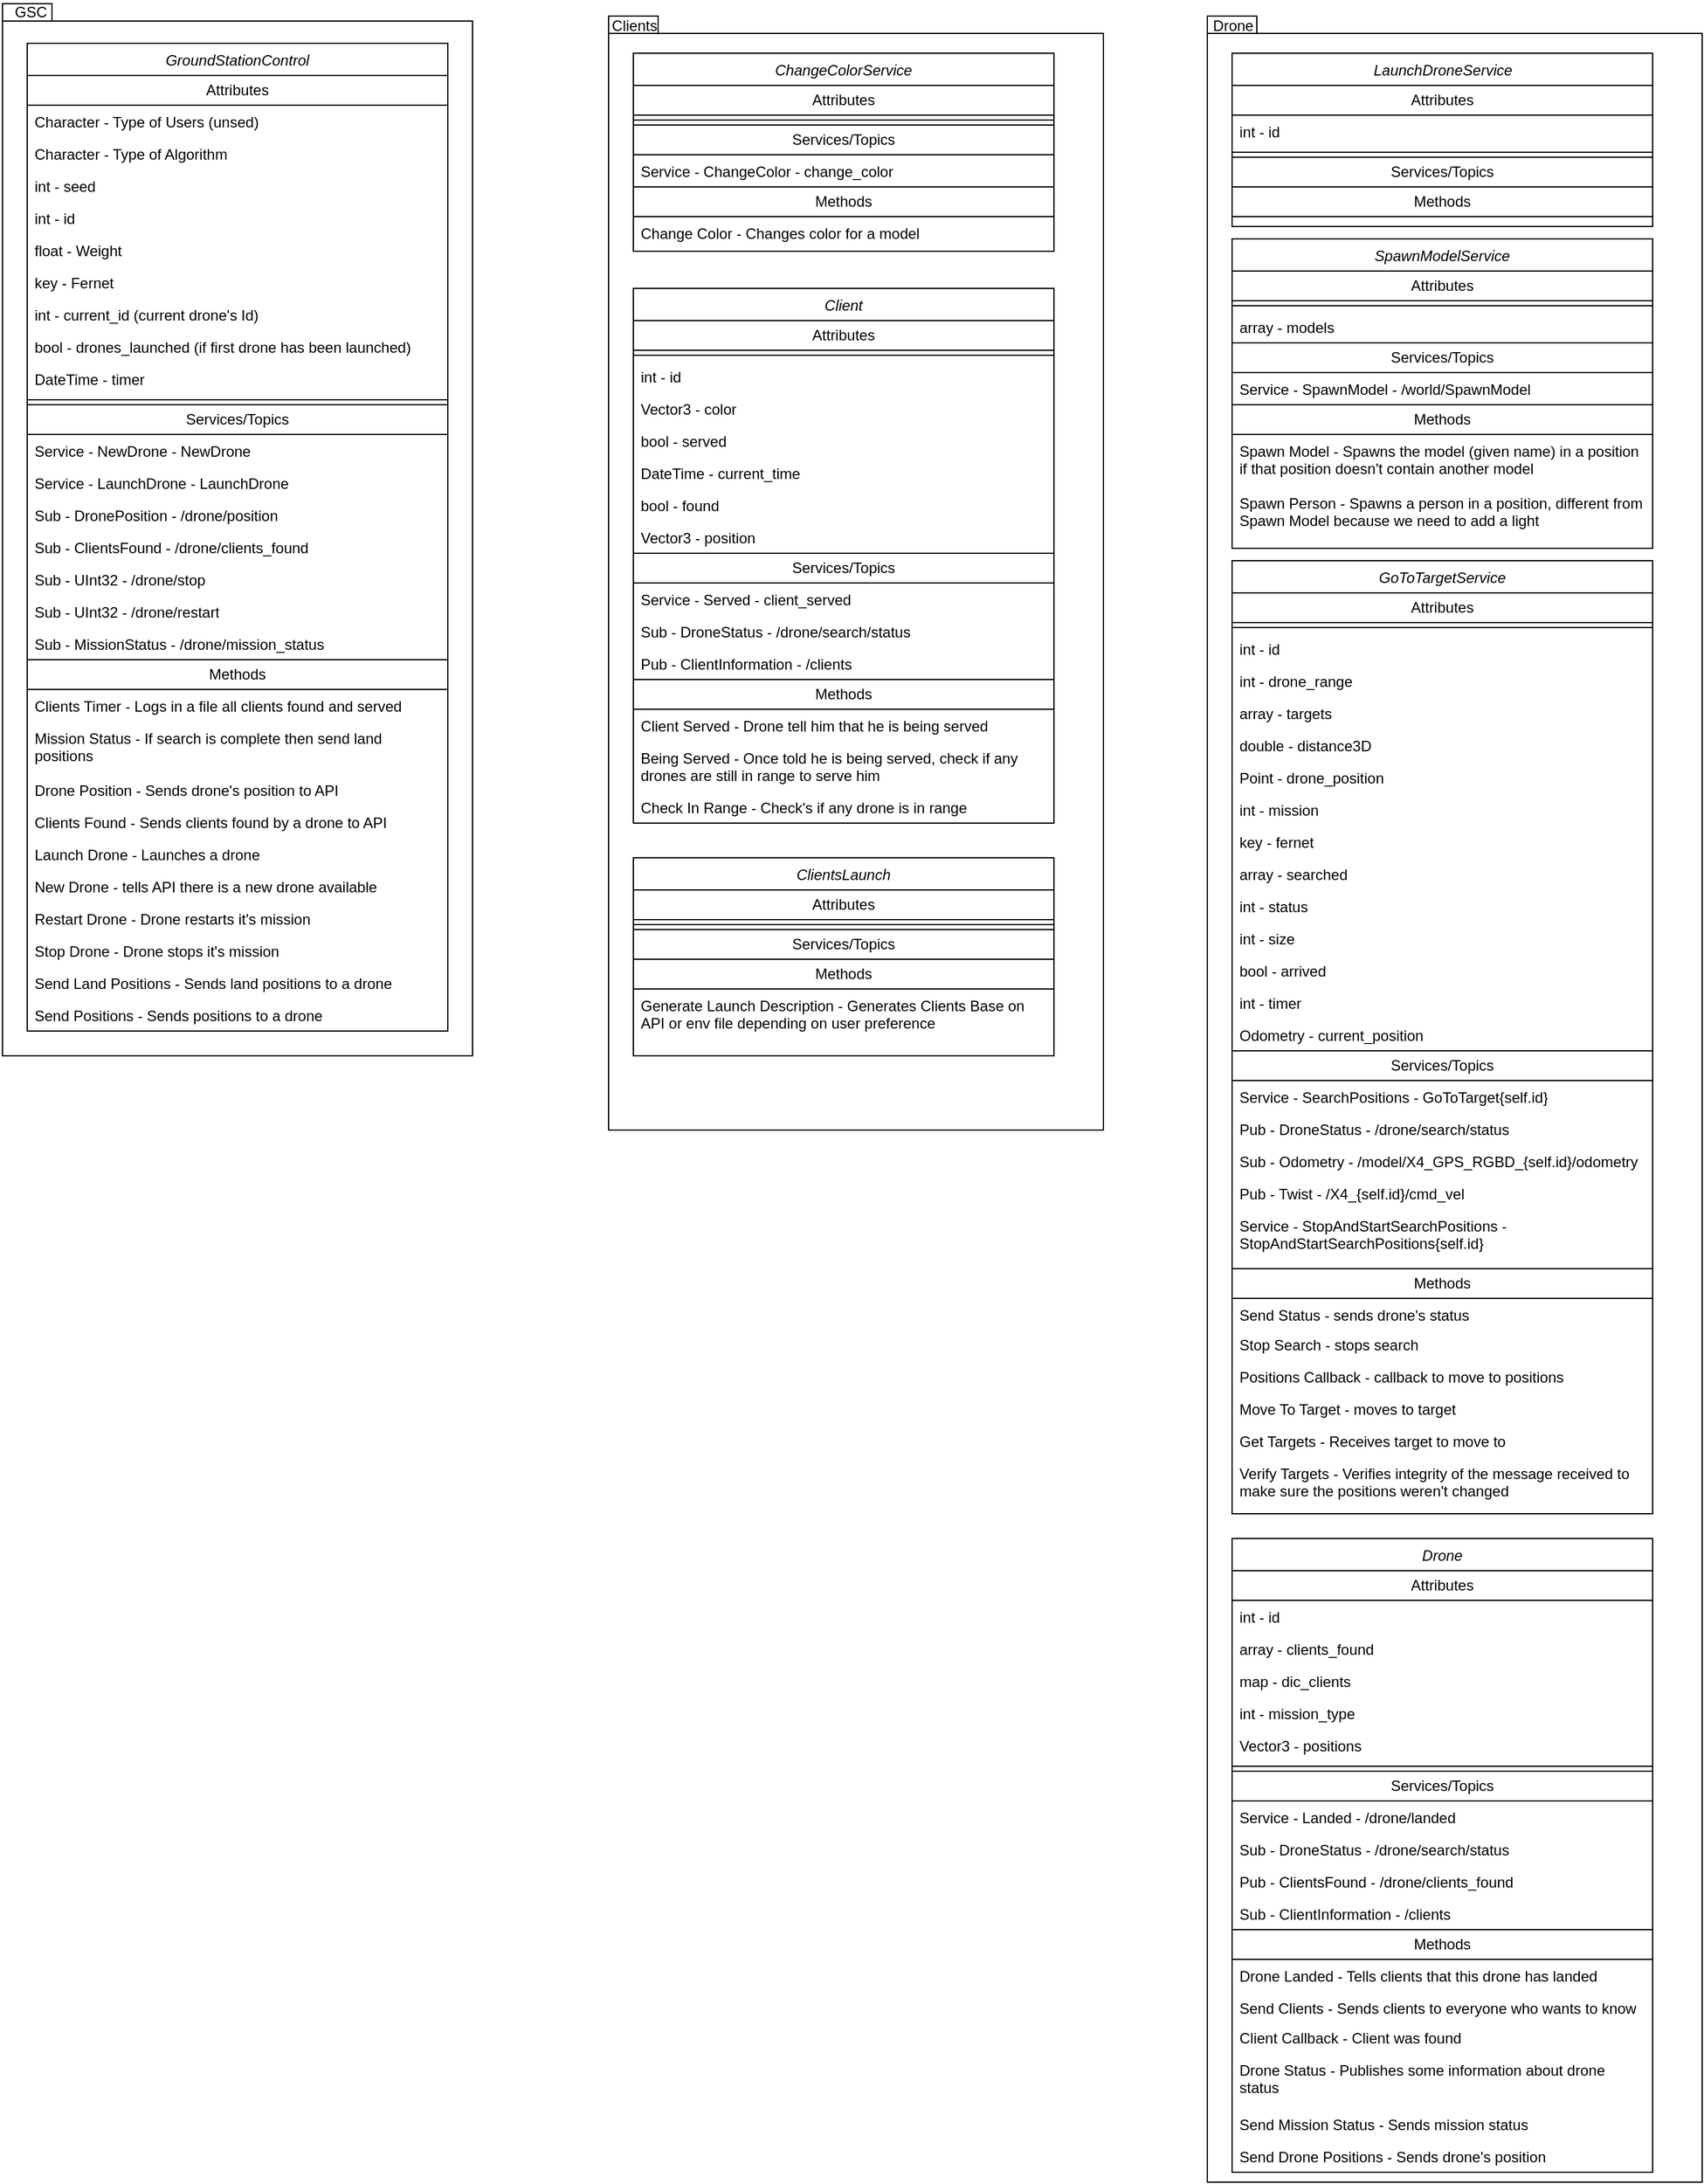 <mxfile version="24.7.4">
  <diagram id="C5RBs43oDa-KdzZeNtuy" name="Page-1">
    <mxGraphModel dx="5284" dy="2040" grid="1" gridSize="10" guides="1" tooltips="1" connect="1" arrows="1" fold="1" page="1" pageScale="1" pageWidth="827" pageHeight="1169" math="0" shadow="0">
      <root>
        <mxCell id="WIyWlLk6GJQsqaUBKTNV-0" />
        <mxCell id="WIyWlLk6GJQsqaUBKTNV-1" parent="WIyWlLk6GJQsqaUBKTNV-0" />
        <mxCell id="4p0fjycxaOFCBDuehbkz-36" value="" style="shape=folder;fontStyle=1;spacingTop=10;tabWidth=40;tabHeight=14;tabPosition=left;html=1;whiteSpace=wrap;fillColor=none;" parent="WIyWlLk6GJQsqaUBKTNV-1" vertex="1">
          <mxGeometry x="510" y="20" width="400" height="900" as="geometry" />
        </mxCell>
        <mxCell id="4p0fjycxaOFCBDuehbkz-1" value="" style="shape=folder;fontStyle=1;spacingTop=10;tabWidth=40;tabHeight=14;tabPosition=left;html=1;whiteSpace=wrap;fillColor=none;" parent="WIyWlLk6GJQsqaUBKTNV-1" vertex="1">
          <mxGeometry x="20" y="10" width="380" height="850" as="geometry" />
        </mxCell>
        <mxCell id="zkfFHV4jXpPFQw0GAbJ--0" value="GroundStationControl" style="swimlane;fontStyle=2;align=center;verticalAlign=top;childLayout=stackLayout;horizontal=1;startSize=26;horizontalStack=0;resizeParent=1;resizeLast=0;collapsible=1;marginBottom=0;rounded=0;shadow=0;strokeWidth=1;" parent="WIyWlLk6GJQsqaUBKTNV-1" vertex="1">
          <mxGeometry x="40" y="42" width="340" height="798" as="geometry">
            <mxRectangle x="230" y="140" width="160" height="26" as="alternateBounds" />
          </mxGeometry>
        </mxCell>
        <mxCell id="4p0fjycxaOFCBDuehbkz-8" value="Attributes" style="html=1;whiteSpace=wrap;" parent="zkfFHV4jXpPFQw0GAbJ--0" vertex="1">
          <mxGeometry y="26" width="340" height="24" as="geometry" />
        </mxCell>
        <mxCell id="zkfFHV4jXpPFQw0GAbJ--1" value="Character - Type of Users (unsed)" style="text;align=left;verticalAlign=top;spacingLeft=4;spacingRight=4;overflow=hidden;rotatable=0;points=[[0,0.5],[1,0.5]];portConstraint=eastwest;" parent="zkfFHV4jXpPFQw0GAbJ--0" vertex="1">
          <mxGeometry y="50" width="340" height="26" as="geometry" />
        </mxCell>
        <mxCell id="zkfFHV4jXpPFQw0GAbJ--2" value="Character - Type of Algorithm" style="text;align=left;verticalAlign=top;spacingLeft=4;spacingRight=4;overflow=hidden;rotatable=0;points=[[0,0.5],[1,0.5]];portConstraint=eastwest;rounded=0;shadow=0;html=0;" parent="zkfFHV4jXpPFQw0GAbJ--0" vertex="1">
          <mxGeometry y="76" width="340" height="26" as="geometry" />
        </mxCell>
        <mxCell id="4p0fjycxaOFCBDuehbkz-3" value="int - seed" style="text;strokeColor=none;fillColor=none;align=left;verticalAlign=top;spacingLeft=4;spacingRight=4;overflow=hidden;rotatable=0;points=[[0,0.5],[1,0.5]];portConstraint=eastwest;whiteSpace=wrap;html=1;" parent="zkfFHV4jXpPFQw0GAbJ--0" vertex="1">
          <mxGeometry y="102" width="340" height="26" as="geometry" />
        </mxCell>
        <mxCell id="4p0fjycxaOFCBDuehbkz-4" value="int - id" style="text;strokeColor=none;fillColor=none;align=left;verticalAlign=top;spacingLeft=4;spacingRight=4;overflow=hidden;rotatable=0;points=[[0,0.5],[1,0.5]];portConstraint=eastwest;whiteSpace=wrap;html=1;" parent="zkfFHV4jXpPFQw0GAbJ--0" vertex="1">
          <mxGeometry y="128" width="340" height="26" as="geometry" />
        </mxCell>
        <mxCell id="zkfFHV4jXpPFQw0GAbJ--3" value="float - Weight" style="text;align=left;verticalAlign=top;spacingLeft=4;spacingRight=4;overflow=hidden;rotatable=0;points=[[0,0.5],[1,0.5]];portConstraint=eastwest;rounded=0;shadow=0;html=0;" parent="zkfFHV4jXpPFQw0GAbJ--0" vertex="1">
          <mxGeometry y="154" width="340" height="26" as="geometry" />
        </mxCell>
        <mxCell id="4p0fjycxaOFCBDuehbkz-23" value="key - Fernet" style="text;strokeColor=none;fillColor=none;align=left;verticalAlign=top;spacingLeft=4;spacingRight=4;overflow=hidden;rotatable=0;points=[[0,0.5],[1,0.5]];portConstraint=eastwest;whiteSpace=wrap;html=1;" parent="zkfFHV4jXpPFQw0GAbJ--0" vertex="1">
          <mxGeometry y="180" width="340" height="26" as="geometry" />
        </mxCell>
        <mxCell id="4p0fjycxaOFCBDuehbkz-24" value="int - current_id (current drone&#39;s Id)" style="text;strokeColor=none;fillColor=none;align=left;verticalAlign=top;spacingLeft=4;spacingRight=4;overflow=hidden;rotatable=0;points=[[0,0.5],[1,0.5]];portConstraint=eastwest;whiteSpace=wrap;html=1;" parent="zkfFHV4jXpPFQw0GAbJ--0" vertex="1">
          <mxGeometry y="206" width="340" height="26" as="geometry" />
        </mxCell>
        <mxCell id="4p0fjycxaOFCBDuehbkz-25" value="bool - drones_launched (if first drone has been launched)" style="text;strokeColor=none;fillColor=none;align=left;verticalAlign=top;spacingLeft=4;spacingRight=4;overflow=hidden;rotatable=0;points=[[0,0.5],[1,0.5]];portConstraint=eastwest;whiteSpace=wrap;html=1;" parent="zkfFHV4jXpPFQw0GAbJ--0" vertex="1">
          <mxGeometry y="232" width="340" height="26" as="geometry" />
        </mxCell>
        <mxCell id="4p0fjycxaOFCBDuehbkz-26" value="DateTime - timer" style="text;strokeColor=none;fillColor=none;align=left;verticalAlign=top;spacingLeft=4;spacingRight=4;overflow=hidden;rotatable=0;points=[[0,0.5],[1,0.5]];portConstraint=eastwest;whiteSpace=wrap;html=1;" parent="zkfFHV4jXpPFQw0GAbJ--0" vertex="1">
          <mxGeometry y="258" width="340" height="26" as="geometry" />
        </mxCell>
        <mxCell id="zkfFHV4jXpPFQw0GAbJ--4" value="" style="line;html=1;strokeWidth=1;align=left;verticalAlign=middle;spacingTop=-1;spacingLeft=3;spacingRight=3;rotatable=0;labelPosition=right;points=[];portConstraint=eastwest;" parent="zkfFHV4jXpPFQw0GAbJ--0" vertex="1">
          <mxGeometry y="284" width="340" height="8" as="geometry" />
        </mxCell>
        <mxCell id="4p0fjycxaOFCBDuehbkz-15" value="Services/Topics" style="html=1;whiteSpace=wrap;" parent="zkfFHV4jXpPFQw0GAbJ--0" vertex="1">
          <mxGeometry y="292" width="340" height="24" as="geometry" />
        </mxCell>
        <mxCell id="4p0fjycxaOFCBDuehbkz-16" value="Service - NewDrone - NewDrone" style="text;strokeColor=none;fillColor=none;align=left;verticalAlign=top;spacingLeft=4;spacingRight=4;overflow=hidden;rotatable=0;points=[[0,0.5],[1,0.5]];portConstraint=eastwest;whiteSpace=wrap;html=1;" parent="zkfFHV4jXpPFQw0GAbJ--0" vertex="1">
          <mxGeometry y="316" width="340" height="26" as="geometry" />
        </mxCell>
        <mxCell id="4p0fjycxaOFCBDuehbkz-17" value="Service - LaunchDrone - LaunchDrone" style="text;strokeColor=none;fillColor=none;align=left;verticalAlign=top;spacingLeft=4;spacingRight=4;overflow=hidden;rotatable=0;points=[[0,0.5],[1,0.5]];portConstraint=eastwest;whiteSpace=wrap;html=1;" parent="zkfFHV4jXpPFQw0GAbJ--0" vertex="1">
          <mxGeometry y="342" width="340" height="26" as="geometry" />
        </mxCell>
        <mxCell id="4p0fjycxaOFCBDuehbkz-18" value="Sub - DronePosition - /drone/position" style="text;strokeColor=none;fillColor=none;align=left;verticalAlign=top;spacingLeft=4;spacingRight=4;overflow=hidden;rotatable=0;points=[[0,0.5],[1,0.5]];portConstraint=eastwest;whiteSpace=wrap;html=1;" parent="zkfFHV4jXpPFQw0GAbJ--0" vertex="1">
          <mxGeometry y="368" width="340" height="26" as="geometry" />
        </mxCell>
        <mxCell id="4p0fjycxaOFCBDuehbkz-19" value="Sub - ClientsFound - /drone/clients_found" style="text;strokeColor=none;fillColor=none;align=left;verticalAlign=top;spacingLeft=4;spacingRight=4;overflow=hidden;rotatable=0;points=[[0,0.5],[1,0.5]];portConstraint=eastwest;whiteSpace=wrap;html=1;" parent="zkfFHV4jXpPFQw0GAbJ--0" vertex="1">
          <mxGeometry y="394" width="340" height="26" as="geometry" />
        </mxCell>
        <mxCell id="4p0fjycxaOFCBDuehbkz-20" value="Sub - UInt32 - /drone/stop" style="text;strokeColor=none;fillColor=none;align=left;verticalAlign=top;spacingLeft=4;spacingRight=4;overflow=hidden;rotatable=0;points=[[0,0.5],[1,0.5]];portConstraint=eastwest;whiteSpace=wrap;html=1;" parent="zkfFHV4jXpPFQw0GAbJ--0" vertex="1">
          <mxGeometry y="420" width="340" height="26" as="geometry" />
        </mxCell>
        <mxCell id="4p0fjycxaOFCBDuehbkz-21" value="Sub - UInt32 - /drone/restart" style="text;strokeColor=none;fillColor=none;align=left;verticalAlign=top;spacingLeft=4;spacingRight=4;overflow=hidden;rotatable=0;points=[[0,0.5],[1,0.5]];portConstraint=eastwest;whiteSpace=wrap;html=1;" parent="zkfFHV4jXpPFQw0GAbJ--0" vertex="1">
          <mxGeometry y="446" width="340" height="26" as="geometry" />
        </mxCell>
        <mxCell id="4p0fjycxaOFCBDuehbkz-22" value="Sub - MissionStatus - /drone/mission_status" style="text;strokeColor=none;fillColor=none;align=left;verticalAlign=top;spacingLeft=4;spacingRight=4;overflow=hidden;rotatable=0;points=[[0,0.5],[1,0.5]];portConstraint=eastwest;whiteSpace=wrap;html=1;" parent="zkfFHV4jXpPFQw0GAbJ--0" vertex="1">
          <mxGeometry y="472" width="340" height="26" as="geometry" />
        </mxCell>
        <mxCell id="4p0fjycxaOFCBDuehbkz-12" value="Methods" style="html=1;whiteSpace=wrap;" parent="zkfFHV4jXpPFQw0GAbJ--0" vertex="1">
          <mxGeometry y="498" width="340" height="24" as="geometry" />
        </mxCell>
        <mxCell id="4p0fjycxaOFCBDuehbkz-13" value="Clients Timer - Logs in a file all clients found and served" style="text;strokeColor=none;fillColor=none;align=left;verticalAlign=top;spacingLeft=4;spacingRight=4;overflow=hidden;rotatable=0;points=[[0,0.5],[1,0.5]];portConstraint=eastwest;whiteSpace=wrap;html=1;" parent="zkfFHV4jXpPFQw0GAbJ--0" vertex="1">
          <mxGeometry y="522" width="340" height="26" as="geometry" />
        </mxCell>
        <mxCell id="4p0fjycxaOFCBDuehbkz-28" value="Mission Status - If search is complete then send land positions" style="text;strokeColor=none;fillColor=none;align=left;verticalAlign=top;spacingLeft=4;spacingRight=4;overflow=hidden;rotatable=0;points=[[0,0.5],[1,0.5]];portConstraint=eastwest;whiteSpace=wrap;html=1;" parent="zkfFHV4jXpPFQw0GAbJ--0" vertex="1">
          <mxGeometry y="548" width="340" height="42" as="geometry" />
        </mxCell>
        <mxCell id="4p0fjycxaOFCBDuehbkz-29" value="Drone Position - Sends drone&#39;s position to API" style="text;strokeColor=none;fillColor=none;align=left;verticalAlign=top;spacingLeft=4;spacingRight=4;overflow=hidden;rotatable=0;points=[[0,0.5],[1,0.5]];portConstraint=eastwest;whiteSpace=wrap;html=1;" parent="zkfFHV4jXpPFQw0GAbJ--0" vertex="1">
          <mxGeometry y="590" width="340" height="26" as="geometry" />
        </mxCell>
        <mxCell id="4p0fjycxaOFCBDuehbkz-30" value="Clients Found - Sends clients found by a drone to API" style="text;strokeColor=none;fillColor=none;align=left;verticalAlign=top;spacingLeft=4;spacingRight=4;overflow=hidden;rotatable=0;points=[[0,0.5],[1,0.5]];portConstraint=eastwest;whiteSpace=wrap;html=1;" parent="zkfFHV4jXpPFQw0GAbJ--0" vertex="1">
          <mxGeometry y="616" width="340" height="26" as="geometry" />
        </mxCell>
        <mxCell id="4p0fjycxaOFCBDuehbkz-27" value="Launch Drone - Launches a drone" style="text;strokeColor=none;fillColor=none;align=left;verticalAlign=top;spacingLeft=4;spacingRight=4;overflow=hidden;rotatable=0;points=[[0,0.5],[1,0.5]];portConstraint=eastwest;whiteSpace=wrap;html=1;" parent="zkfFHV4jXpPFQw0GAbJ--0" vertex="1">
          <mxGeometry y="642" width="340" height="26" as="geometry" />
        </mxCell>
        <mxCell id="4p0fjycxaOFCBDuehbkz-31" value="New Drone - tells API there is a new drone available" style="text;strokeColor=none;fillColor=none;align=left;verticalAlign=top;spacingLeft=4;spacingRight=4;overflow=hidden;rotatable=0;points=[[0,0.5],[1,0.5]];portConstraint=eastwest;whiteSpace=wrap;html=1;" parent="zkfFHV4jXpPFQw0GAbJ--0" vertex="1">
          <mxGeometry y="668" width="340" height="26" as="geometry" />
        </mxCell>
        <mxCell id="4p0fjycxaOFCBDuehbkz-32" value="Restart Drone - Drone restarts it&#39;s mission" style="text;strokeColor=none;fillColor=none;align=left;verticalAlign=top;spacingLeft=4;spacingRight=4;overflow=hidden;rotatable=0;points=[[0,0.5],[1,0.5]];portConstraint=eastwest;whiteSpace=wrap;html=1;" parent="zkfFHV4jXpPFQw0GAbJ--0" vertex="1">
          <mxGeometry y="694" width="340" height="26" as="geometry" />
        </mxCell>
        <mxCell id="4p0fjycxaOFCBDuehbkz-33" value="Stop Drone - Drone stops it&#39;s mission" style="text;strokeColor=none;fillColor=none;align=left;verticalAlign=top;spacingLeft=4;spacingRight=4;overflow=hidden;rotatable=0;points=[[0,0.5],[1,0.5]];portConstraint=eastwest;whiteSpace=wrap;html=1;" parent="zkfFHV4jXpPFQw0GAbJ--0" vertex="1">
          <mxGeometry y="720" width="340" height="26" as="geometry" />
        </mxCell>
        <mxCell id="4p0fjycxaOFCBDuehbkz-35" value="Send Land Positions - Sends land positions to a drone" style="text;strokeColor=none;fillColor=none;align=left;verticalAlign=top;spacingLeft=4;spacingRight=4;overflow=hidden;rotatable=0;points=[[0,0.5],[1,0.5]];portConstraint=eastwest;whiteSpace=wrap;html=1;" parent="zkfFHV4jXpPFQw0GAbJ--0" vertex="1">
          <mxGeometry y="746" width="340" height="26" as="geometry" />
        </mxCell>
        <mxCell id="4p0fjycxaOFCBDuehbkz-34" value="Send Positions - Sends positions to a drone" style="text;strokeColor=none;fillColor=none;align=left;verticalAlign=top;spacingLeft=4;spacingRight=4;overflow=hidden;rotatable=0;points=[[0,0.5],[1,0.5]];portConstraint=eastwest;whiteSpace=wrap;html=1;" parent="zkfFHV4jXpPFQw0GAbJ--0" vertex="1">
          <mxGeometry y="772" width="340" height="26" as="geometry" />
        </mxCell>
        <mxCell id="4p0fjycxaOFCBDuehbkz-2" value="GSC" style="text;html=1;align=center;verticalAlign=middle;whiteSpace=wrap;rounded=0;" parent="WIyWlLk6GJQsqaUBKTNV-1" vertex="1">
          <mxGeometry x="18" y="7" width="50" height="20" as="geometry" />
        </mxCell>
        <mxCell id="4p0fjycxaOFCBDuehbkz-37" value="Clients" style="text;html=1;align=center;verticalAlign=middle;whiteSpace=wrap;rounded=0;" parent="WIyWlLk6GJQsqaUBKTNV-1" vertex="1">
          <mxGeometry x="506" y="18" width="50" height="20" as="geometry" />
        </mxCell>
        <mxCell id="4p0fjycxaOFCBDuehbkz-69" value="ChangeColorService" style="swimlane;fontStyle=2;align=center;verticalAlign=top;childLayout=stackLayout;horizontal=1;startSize=26;horizontalStack=0;resizeParent=1;resizeLast=0;collapsible=1;marginBottom=0;rounded=0;shadow=0;strokeWidth=1;" parent="WIyWlLk6GJQsqaUBKTNV-1" vertex="1">
          <mxGeometry x="530" y="50" width="340" height="160" as="geometry">
            <mxRectangle x="230" y="140" width="160" height="26" as="alternateBounds" />
          </mxGeometry>
        </mxCell>
        <mxCell id="4p0fjycxaOFCBDuehbkz-70" value="Attributes" style="html=1;whiteSpace=wrap;" parent="4p0fjycxaOFCBDuehbkz-69" vertex="1">
          <mxGeometry y="26" width="340" height="24" as="geometry" />
        </mxCell>
        <mxCell id="4p0fjycxaOFCBDuehbkz-80" value="" style="line;html=1;strokeWidth=1;align=left;verticalAlign=middle;spacingTop=-1;spacingLeft=3;spacingRight=3;rotatable=0;labelPosition=right;points=[];portConstraint=eastwest;" parent="4p0fjycxaOFCBDuehbkz-69" vertex="1">
          <mxGeometry y="50" width="340" height="8" as="geometry" />
        </mxCell>
        <mxCell id="4p0fjycxaOFCBDuehbkz-81" value="Services/Topics" style="html=1;whiteSpace=wrap;" parent="4p0fjycxaOFCBDuehbkz-69" vertex="1">
          <mxGeometry y="58" width="340" height="24" as="geometry" />
        </mxCell>
        <mxCell id="4p0fjycxaOFCBDuehbkz-82" value="Service - ChangeColor - change_color" style="text;strokeColor=none;fillColor=none;align=left;verticalAlign=top;spacingLeft=4;spacingRight=4;overflow=hidden;rotatable=0;points=[[0,0.5],[1,0.5]];portConstraint=eastwest;whiteSpace=wrap;html=1;" parent="4p0fjycxaOFCBDuehbkz-69" vertex="1">
          <mxGeometry y="82" width="340" height="26" as="geometry" />
        </mxCell>
        <mxCell id="4p0fjycxaOFCBDuehbkz-89" value="Methods" style="html=1;whiteSpace=wrap;" parent="4p0fjycxaOFCBDuehbkz-69" vertex="1">
          <mxGeometry y="108" width="340" height="24" as="geometry" />
        </mxCell>
        <mxCell id="4p0fjycxaOFCBDuehbkz-90" value="Change Color - Changes color for a model" style="text;strokeColor=none;fillColor=none;align=left;verticalAlign=top;spacingLeft=4;spacingRight=4;overflow=hidden;rotatable=0;points=[[0,0.5],[1,0.5]];portConstraint=eastwest;whiteSpace=wrap;html=1;" parent="4p0fjycxaOFCBDuehbkz-69" vertex="1">
          <mxGeometry y="132" width="340" height="26" as="geometry" />
        </mxCell>
        <mxCell id="4p0fjycxaOFCBDuehbkz-100" value="Client" style="swimlane;fontStyle=2;align=center;verticalAlign=top;childLayout=stackLayout;horizontal=1;startSize=26;horizontalStack=0;resizeParent=1;resizeLast=0;collapsible=1;marginBottom=0;rounded=0;shadow=0;strokeWidth=1;" parent="WIyWlLk6GJQsqaUBKTNV-1" vertex="1">
          <mxGeometry x="530" y="240" width="340" height="432" as="geometry">
            <mxRectangle x="230" y="140" width="160" height="26" as="alternateBounds" />
          </mxGeometry>
        </mxCell>
        <mxCell id="4p0fjycxaOFCBDuehbkz-101" value="Attributes" style="html=1;whiteSpace=wrap;" parent="4p0fjycxaOFCBDuehbkz-100" vertex="1">
          <mxGeometry y="26" width="340" height="24" as="geometry" />
        </mxCell>
        <mxCell id="4p0fjycxaOFCBDuehbkz-102" value="" style="line;html=1;strokeWidth=1;align=left;verticalAlign=middle;spacingTop=-1;spacingLeft=3;spacingRight=3;rotatable=0;labelPosition=right;points=[];portConstraint=eastwest;" parent="4p0fjycxaOFCBDuehbkz-100" vertex="1">
          <mxGeometry y="50" width="340" height="8" as="geometry" />
        </mxCell>
        <mxCell id="4p0fjycxaOFCBDuehbkz-107" value="int - id" style="text;strokeColor=none;fillColor=none;align=left;verticalAlign=top;spacingLeft=4;spacingRight=4;overflow=hidden;rotatable=0;points=[[0,0.5],[1,0.5]];portConstraint=eastwest;whiteSpace=wrap;html=1;" parent="4p0fjycxaOFCBDuehbkz-100" vertex="1">
          <mxGeometry y="58" width="340" height="26" as="geometry" />
        </mxCell>
        <mxCell id="4p0fjycxaOFCBDuehbkz-109" value="Vector3 - color" style="text;strokeColor=none;fillColor=none;align=left;verticalAlign=top;spacingLeft=4;spacingRight=4;overflow=hidden;rotatable=0;points=[[0,0.5],[1,0.5]];portConstraint=eastwest;whiteSpace=wrap;html=1;" parent="4p0fjycxaOFCBDuehbkz-100" vertex="1">
          <mxGeometry y="84" width="340" height="26" as="geometry" />
        </mxCell>
        <mxCell id="4p0fjycxaOFCBDuehbkz-110" value="bool - served" style="text;strokeColor=none;fillColor=none;align=left;verticalAlign=top;spacingLeft=4;spacingRight=4;overflow=hidden;rotatable=0;points=[[0,0.5],[1,0.5]];portConstraint=eastwest;whiteSpace=wrap;html=1;" parent="4p0fjycxaOFCBDuehbkz-100" vertex="1">
          <mxGeometry y="110" width="340" height="26" as="geometry" />
        </mxCell>
        <mxCell id="4p0fjycxaOFCBDuehbkz-112" value="DateTime - current_time" style="text;strokeColor=none;fillColor=none;align=left;verticalAlign=top;spacingLeft=4;spacingRight=4;overflow=hidden;rotatable=0;points=[[0,0.5],[1,0.5]];portConstraint=eastwest;whiteSpace=wrap;html=1;" parent="4p0fjycxaOFCBDuehbkz-100" vertex="1">
          <mxGeometry y="136" width="340" height="26" as="geometry" />
        </mxCell>
        <mxCell id="4p0fjycxaOFCBDuehbkz-111" value="bool - found" style="text;strokeColor=none;fillColor=none;align=left;verticalAlign=top;spacingLeft=4;spacingRight=4;overflow=hidden;rotatable=0;points=[[0,0.5],[1,0.5]];portConstraint=eastwest;whiteSpace=wrap;html=1;" parent="4p0fjycxaOFCBDuehbkz-100" vertex="1">
          <mxGeometry y="162" width="340" height="26" as="geometry" />
        </mxCell>
        <mxCell id="4p0fjycxaOFCBDuehbkz-108" value="Vector3 - position" style="text;strokeColor=none;fillColor=none;align=left;verticalAlign=top;spacingLeft=4;spacingRight=4;overflow=hidden;rotatable=0;points=[[0,0.5],[1,0.5]];portConstraint=eastwest;whiteSpace=wrap;html=1;" parent="4p0fjycxaOFCBDuehbkz-100" vertex="1">
          <mxGeometry y="188" width="340" height="26" as="geometry" />
        </mxCell>
        <mxCell id="4p0fjycxaOFCBDuehbkz-103" value="Services/Topics" style="html=1;whiteSpace=wrap;" parent="4p0fjycxaOFCBDuehbkz-100" vertex="1">
          <mxGeometry y="214" width="340" height="24" as="geometry" />
        </mxCell>
        <mxCell id="4p0fjycxaOFCBDuehbkz-104" value="Service - Served - client_served" style="text;strokeColor=none;fillColor=none;align=left;verticalAlign=top;spacingLeft=4;spacingRight=4;overflow=hidden;rotatable=0;points=[[0,0.5],[1,0.5]];portConstraint=eastwest;whiteSpace=wrap;html=1;" parent="4p0fjycxaOFCBDuehbkz-100" vertex="1">
          <mxGeometry y="238" width="340" height="26" as="geometry" />
        </mxCell>
        <mxCell id="4p0fjycxaOFCBDuehbkz-113" value="Sub - DroneStatus - /drone/search/status" style="text;strokeColor=none;fillColor=none;align=left;verticalAlign=top;spacingLeft=4;spacingRight=4;overflow=hidden;rotatable=0;points=[[0,0.5],[1,0.5]];portConstraint=eastwest;whiteSpace=wrap;html=1;" parent="4p0fjycxaOFCBDuehbkz-100" vertex="1">
          <mxGeometry y="264" width="340" height="26" as="geometry" />
        </mxCell>
        <mxCell id="4p0fjycxaOFCBDuehbkz-116" value="Pub - ClientInformation - /clients" style="text;strokeColor=none;fillColor=none;align=left;verticalAlign=top;spacingLeft=4;spacingRight=4;overflow=hidden;rotatable=0;points=[[0,0.5],[1,0.5]];portConstraint=eastwest;whiteSpace=wrap;html=1;" parent="4p0fjycxaOFCBDuehbkz-100" vertex="1">
          <mxGeometry y="290" width="340" height="26" as="geometry" />
        </mxCell>
        <mxCell id="4p0fjycxaOFCBDuehbkz-105" value="Methods" style="html=1;whiteSpace=wrap;" parent="4p0fjycxaOFCBDuehbkz-100" vertex="1">
          <mxGeometry y="316" width="340" height="24" as="geometry" />
        </mxCell>
        <mxCell id="4p0fjycxaOFCBDuehbkz-106" value="Client Served - Drone tell him that he is being served" style="text;strokeColor=none;fillColor=none;align=left;verticalAlign=top;spacingLeft=4;spacingRight=4;overflow=hidden;rotatable=0;points=[[0,0.5],[1,0.5]];portConstraint=eastwest;whiteSpace=wrap;html=1;" parent="4p0fjycxaOFCBDuehbkz-100" vertex="1">
          <mxGeometry y="340" width="340" height="26" as="geometry" />
        </mxCell>
        <mxCell id="4p0fjycxaOFCBDuehbkz-114" value="Being Served - Once told he is being served, check if any drones are still in range to serve him" style="text;strokeColor=none;fillColor=none;align=left;verticalAlign=top;spacingLeft=4;spacingRight=4;overflow=hidden;rotatable=0;points=[[0,0.5],[1,0.5]];portConstraint=eastwest;whiteSpace=wrap;html=1;" parent="4p0fjycxaOFCBDuehbkz-100" vertex="1">
          <mxGeometry y="366" width="340" height="40" as="geometry" />
        </mxCell>
        <mxCell id="4p0fjycxaOFCBDuehbkz-115" value="Check In Range - Check&#39;s if any drone is in range" style="text;strokeColor=none;fillColor=none;align=left;verticalAlign=top;spacingLeft=4;spacingRight=4;overflow=hidden;rotatable=0;points=[[0,0.5],[1,0.5]];portConstraint=eastwest;whiteSpace=wrap;html=1;" parent="4p0fjycxaOFCBDuehbkz-100" vertex="1">
          <mxGeometry y="406" width="340" height="26" as="geometry" />
        </mxCell>
        <mxCell id="4p0fjycxaOFCBDuehbkz-117" value="ClientsLaunch" style="swimlane;fontStyle=2;align=center;verticalAlign=top;childLayout=stackLayout;horizontal=1;startSize=26;horizontalStack=0;resizeParent=1;resizeLast=0;collapsible=1;marginBottom=0;rounded=0;shadow=0;strokeWidth=1;" parent="WIyWlLk6GJQsqaUBKTNV-1" vertex="1">
          <mxGeometry x="530" y="700" width="340" height="160" as="geometry">
            <mxRectangle x="230" y="140" width="160" height="26" as="alternateBounds" />
          </mxGeometry>
        </mxCell>
        <mxCell id="4p0fjycxaOFCBDuehbkz-118" value="Attributes" style="html=1;whiteSpace=wrap;" parent="4p0fjycxaOFCBDuehbkz-117" vertex="1">
          <mxGeometry y="26" width="340" height="24" as="geometry" />
        </mxCell>
        <mxCell id="4p0fjycxaOFCBDuehbkz-119" value="" style="line;html=1;strokeWidth=1;align=left;verticalAlign=middle;spacingTop=-1;spacingLeft=3;spacingRight=3;rotatable=0;labelPosition=right;points=[];portConstraint=eastwest;" parent="4p0fjycxaOFCBDuehbkz-117" vertex="1">
          <mxGeometry y="50" width="340" height="8" as="geometry" />
        </mxCell>
        <mxCell id="4p0fjycxaOFCBDuehbkz-120" value="Services/Topics" style="html=1;whiteSpace=wrap;" parent="4p0fjycxaOFCBDuehbkz-117" vertex="1">
          <mxGeometry y="58" width="340" height="24" as="geometry" />
        </mxCell>
        <mxCell id="4p0fjycxaOFCBDuehbkz-122" value="Methods" style="html=1;whiteSpace=wrap;" parent="4p0fjycxaOFCBDuehbkz-117" vertex="1">
          <mxGeometry y="82" width="340" height="24" as="geometry" />
        </mxCell>
        <mxCell id="4p0fjycxaOFCBDuehbkz-123" value="Generate Launch Description - Generates Clients Base on API or env file depending on user preference" style="text;strokeColor=none;fillColor=none;align=left;verticalAlign=top;spacingLeft=4;spacingRight=4;overflow=hidden;rotatable=0;points=[[0,0.5],[1,0.5]];portConstraint=eastwest;whiteSpace=wrap;html=1;" parent="4p0fjycxaOFCBDuehbkz-117" vertex="1">
          <mxGeometry y="106" width="340" height="54" as="geometry" />
        </mxCell>
        <mxCell id="RlJB3CUcUBt8CbnHZNZM-0" value="" style="shape=folder;fontStyle=1;spacingTop=10;tabWidth=40;tabHeight=14;tabPosition=left;html=1;whiteSpace=wrap;fillColor=none;" vertex="1" parent="WIyWlLk6GJQsqaUBKTNV-1">
          <mxGeometry x="994" y="20" width="400" height="1750" as="geometry" />
        </mxCell>
        <mxCell id="RlJB3CUcUBt8CbnHZNZM-1" value="Drone" style="text;html=1;align=center;verticalAlign=middle;whiteSpace=wrap;rounded=0;" vertex="1" parent="WIyWlLk6GJQsqaUBKTNV-1">
          <mxGeometry x="990" y="18" width="50" height="20" as="geometry" />
        </mxCell>
        <mxCell id="RlJB3CUcUBt8CbnHZNZM-2" value="LaunchDroneService" style="swimlane;fontStyle=2;align=center;verticalAlign=top;childLayout=stackLayout;horizontal=1;startSize=26;horizontalStack=0;resizeParent=1;resizeLast=0;collapsible=1;marginBottom=0;rounded=0;shadow=0;strokeWidth=1;html=1;" vertex="1" parent="WIyWlLk6GJQsqaUBKTNV-1">
          <mxGeometry x="1014" y="50" width="340" height="140" as="geometry">
            <mxRectangle x="230" y="140" width="160" height="26" as="alternateBounds" />
          </mxGeometry>
        </mxCell>
        <mxCell id="RlJB3CUcUBt8CbnHZNZM-3" value="Attributes" style="html=1;whiteSpace=wrap;" vertex="1" parent="RlJB3CUcUBt8CbnHZNZM-2">
          <mxGeometry y="26" width="340" height="24" as="geometry" />
        </mxCell>
        <mxCell id="RlJB3CUcUBt8CbnHZNZM-32" value="int - id" style="text;strokeColor=none;fillColor=none;align=left;verticalAlign=top;spacingLeft=4;spacingRight=4;overflow=hidden;rotatable=0;points=[[0,0.5],[1,0.5]];portConstraint=eastwest;whiteSpace=wrap;html=1;" vertex="1" parent="RlJB3CUcUBt8CbnHZNZM-2">
          <mxGeometry y="50" width="340" height="26" as="geometry" />
        </mxCell>
        <mxCell id="RlJB3CUcUBt8CbnHZNZM-4" value="" style="line;html=1;strokeWidth=1;align=left;verticalAlign=middle;spacingTop=-1;spacingLeft=3;spacingRight=3;rotatable=0;labelPosition=right;points=[];portConstraint=eastwest;" vertex="1" parent="RlJB3CUcUBt8CbnHZNZM-2">
          <mxGeometry y="76" width="340" height="8" as="geometry" />
        </mxCell>
        <mxCell id="RlJB3CUcUBt8CbnHZNZM-5" value="Services/Topics" style="html=1;whiteSpace=wrap;" vertex="1" parent="RlJB3CUcUBt8CbnHZNZM-2">
          <mxGeometry y="84" width="340" height="24" as="geometry" />
        </mxCell>
        <mxCell id="RlJB3CUcUBt8CbnHZNZM-7" value="Methods" style="html=1;whiteSpace=wrap;" vertex="1" parent="RlJB3CUcUBt8CbnHZNZM-2">
          <mxGeometry y="108" width="340" height="24" as="geometry" />
        </mxCell>
        <mxCell id="RlJB3CUcUBt8CbnHZNZM-9" value="SpawnModelService" style="swimlane;fontStyle=2;align=center;verticalAlign=top;childLayout=stackLayout;horizontal=1;startSize=26;horizontalStack=0;resizeParent=1;resizeLast=0;collapsible=1;marginBottom=0;rounded=0;shadow=0;strokeWidth=1;" vertex="1" parent="WIyWlLk6GJQsqaUBKTNV-1">
          <mxGeometry x="1014" y="200" width="340" height="250" as="geometry">
            <mxRectangle x="230" y="140" width="160" height="26" as="alternateBounds" />
          </mxGeometry>
        </mxCell>
        <mxCell id="RlJB3CUcUBt8CbnHZNZM-10" value="Attributes" style="html=1;whiteSpace=wrap;" vertex="1" parent="RlJB3CUcUBt8CbnHZNZM-9">
          <mxGeometry y="26" width="340" height="24" as="geometry" />
        </mxCell>
        <mxCell id="RlJB3CUcUBt8CbnHZNZM-11" value="" style="line;html=1;strokeWidth=1;align=left;verticalAlign=middle;spacingTop=-1;spacingLeft=3;spacingRight=3;rotatable=0;labelPosition=right;points=[];portConstraint=eastwest;" vertex="1" parent="RlJB3CUcUBt8CbnHZNZM-9">
          <mxGeometry y="50" width="340" height="8" as="geometry" />
        </mxCell>
        <mxCell id="RlJB3CUcUBt8CbnHZNZM-12" value="array - models" style="text;strokeColor=none;fillColor=none;align=left;verticalAlign=top;spacingLeft=4;spacingRight=4;overflow=hidden;rotatable=0;points=[[0,0.5],[1,0.5]];portConstraint=eastwest;whiteSpace=wrap;html=1;" vertex="1" parent="RlJB3CUcUBt8CbnHZNZM-9">
          <mxGeometry y="58" width="340" height="26" as="geometry" />
        </mxCell>
        <mxCell id="RlJB3CUcUBt8CbnHZNZM-18" value="Services/Topics" style="html=1;whiteSpace=wrap;" vertex="1" parent="RlJB3CUcUBt8CbnHZNZM-9">
          <mxGeometry y="84" width="340" height="24" as="geometry" />
        </mxCell>
        <mxCell id="RlJB3CUcUBt8CbnHZNZM-19" value="Service - SpawnModel - /world/SpawnModel" style="text;strokeColor=none;fillColor=none;align=left;verticalAlign=top;spacingLeft=4;spacingRight=4;overflow=hidden;rotatable=0;points=[[0,0.5],[1,0.5]];portConstraint=eastwest;whiteSpace=wrap;html=1;" vertex="1" parent="RlJB3CUcUBt8CbnHZNZM-9">
          <mxGeometry y="108" width="340" height="26" as="geometry" />
        </mxCell>
        <mxCell id="RlJB3CUcUBt8CbnHZNZM-22" value="Methods" style="html=1;whiteSpace=wrap;" vertex="1" parent="RlJB3CUcUBt8CbnHZNZM-9">
          <mxGeometry y="134" width="340" height="24" as="geometry" />
        </mxCell>
        <mxCell id="RlJB3CUcUBt8CbnHZNZM-25" value="Spawn Model - Spawns the model (given name) in a position if that position doesn&#39;t contain another model" style="text;strokeColor=none;fillColor=none;align=left;verticalAlign=top;spacingLeft=4;spacingRight=4;overflow=hidden;rotatable=0;points=[[0,0.5],[1,0.5]];portConstraint=eastwest;whiteSpace=wrap;html=1;" vertex="1" parent="RlJB3CUcUBt8CbnHZNZM-9">
          <mxGeometry y="158" width="340" height="42" as="geometry" />
        </mxCell>
        <mxCell id="RlJB3CUcUBt8CbnHZNZM-33" value="Spawn Person - Spawns a person in a position, different from Spawn Model because we need to add a light" style="text;strokeColor=none;fillColor=none;align=left;verticalAlign=top;spacingLeft=4;spacingRight=4;overflow=hidden;rotatable=0;points=[[0,0.5],[1,0.5]];portConstraint=eastwest;whiteSpace=wrap;html=1;" vertex="1" parent="RlJB3CUcUBt8CbnHZNZM-9">
          <mxGeometry y="200" width="340" height="50" as="geometry" />
        </mxCell>
        <mxCell id="RlJB3CUcUBt8CbnHZNZM-26" value="GoToTargetService" style="swimlane;fontStyle=2;align=center;verticalAlign=top;childLayout=stackLayout;horizontal=1;startSize=26;horizontalStack=0;resizeParent=1;resizeLast=0;collapsible=1;marginBottom=0;rounded=0;shadow=0;strokeWidth=1;" vertex="1" parent="WIyWlLk6GJQsqaUBKTNV-1">
          <mxGeometry x="1014" y="460" width="340" height="770" as="geometry">
            <mxRectangle x="230" y="140" width="160" height="26" as="alternateBounds" />
          </mxGeometry>
        </mxCell>
        <mxCell id="RlJB3CUcUBt8CbnHZNZM-27" value="Attributes" style="html=1;whiteSpace=wrap;" vertex="1" parent="RlJB3CUcUBt8CbnHZNZM-26">
          <mxGeometry y="26" width="340" height="24" as="geometry" />
        </mxCell>
        <mxCell id="RlJB3CUcUBt8CbnHZNZM-28" value="" style="line;html=1;strokeWidth=1;align=left;verticalAlign=middle;spacingTop=-1;spacingLeft=3;spacingRight=3;rotatable=0;labelPosition=right;points=[];portConstraint=eastwest;" vertex="1" parent="RlJB3CUcUBt8CbnHZNZM-26">
          <mxGeometry y="50" width="340" height="8" as="geometry" />
        </mxCell>
        <mxCell id="RlJB3CUcUBt8CbnHZNZM-34" value="int - id" style="text;strokeColor=none;fillColor=none;align=left;verticalAlign=top;spacingLeft=4;spacingRight=4;overflow=hidden;rotatable=0;points=[[0,0.5],[1,0.5]];portConstraint=eastwest;whiteSpace=wrap;html=1;" vertex="1" parent="RlJB3CUcUBt8CbnHZNZM-26">
          <mxGeometry y="58" width="340" height="26" as="geometry" />
        </mxCell>
        <mxCell id="RlJB3CUcUBt8CbnHZNZM-35" value="int - drone_range" style="text;strokeColor=none;fillColor=none;align=left;verticalAlign=top;spacingLeft=4;spacingRight=4;overflow=hidden;rotatable=0;points=[[0,0.5],[1,0.5]];portConstraint=eastwest;whiteSpace=wrap;html=1;" vertex="1" parent="RlJB3CUcUBt8CbnHZNZM-26">
          <mxGeometry y="84" width="340" height="26" as="geometry" />
        </mxCell>
        <mxCell id="RlJB3CUcUBt8CbnHZNZM-37" value="array - targets" style="text;strokeColor=none;fillColor=none;align=left;verticalAlign=top;spacingLeft=4;spacingRight=4;overflow=hidden;rotatable=0;points=[[0,0.5],[1,0.5]];portConstraint=eastwest;whiteSpace=wrap;html=1;" vertex="1" parent="RlJB3CUcUBt8CbnHZNZM-26">
          <mxGeometry y="110" width="340" height="26" as="geometry" />
        </mxCell>
        <mxCell id="RlJB3CUcUBt8CbnHZNZM-39" value="double - distance3D" style="text;strokeColor=none;fillColor=none;align=left;verticalAlign=top;spacingLeft=4;spacingRight=4;overflow=hidden;rotatable=0;points=[[0,0.5],[1,0.5]];portConstraint=eastwest;whiteSpace=wrap;html=1;" vertex="1" parent="RlJB3CUcUBt8CbnHZNZM-26">
          <mxGeometry y="136" width="340" height="26" as="geometry" />
        </mxCell>
        <mxCell id="RlJB3CUcUBt8CbnHZNZM-41" value="Point - drone_position" style="text;strokeColor=none;fillColor=none;align=left;verticalAlign=top;spacingLeft=4;spacingRight=4;overflow=hidden;rotatable=0;points=[[0,0.5],[1,0.5]];portConstraint=eastwest;whiteSpace=wrap;html=1;" vertex="1" parent="RlJB3CUcUBt8CbnHZNZM-26">
          <mxGeometry y="162" width="340" height="26" as="geometry" />
        </mxCell>
        <mxCell id="RlJB3CUcUBt8CbnHZNZM-42" value="int - mission" style="text;strokeColor=none;fillColor=none;align=left;verticalAlign=top;spacingLeft=4;spacingRight=4;overflow=hidden;rotatable=0;points=[[0,0.5],[1,0.5]];portConstraint=eastwest;whiteSpace=wrap;html=1;" vertex="1" parent="RlJB3CUcUBt8CbnHZNZM-26">
          <mxGeometry y="188" width="340" height="26" as="geometry" />
        </mxCell>
        <mxCell id="RlJB3CUcUBt8CbnHZNZM-44" value="key - fernet" style="text;strokeColor=none;fillColor=none;align=left;verticalAlign=top;spacingLeft=4;spacingRight=4;overflow=hidden;rotatable=0;points=[[0,0.5],[1,0.5]];portConstraint=eastwest;whiteSpace=wrap;html=1;" vertex="1" parent="RlJB3CUcUBt8CbnHZNZM-26">
          <mxGeometry y="214" width="340" height="26" as="geometry" />
        </mxCell>
        <mxCell id="RlJB3CUcUBt8CbnHZNZM-46" value="array - searched" style="text;strokeColor=none;fillColor=none;align=left;verticalAlign=top;spacingLeft=4;spacingRight=4;overflow=hidden;rotatable=0;points=[[0,0.5],[1,0.5]];portConstraint=eastwest;whiteSpace=wrap;html=1;" vertex="1" parent="RlJB3CUcUBt8CbnHZNZM-26">
          <mxGeometry y="240" width="340" height="26" as="geometry" />
        </mxCell>
        <mxCell id="RlJB3CUcUBt8CbnHZNZM-45" value="int - status" style="text;strokeColor=none;fillColor=none;align=left;verticalAlign=top;spacingLeft=4;spacingRight=4;overflow=hidden;rotatable=0;points=[[0,0.5],[1,0.5]];portConstraint=eastwest;whiteSpace=wrap;html=1;" vertex="1" parent="RlJB3CUcUBt8CbnHZNZM-26">
          <mxGeometry y="266" width="340" height="26" as="geometry" />
        </mxCell>
        <mxCell id="RlJB3CUcUBt8CbnHZNZM-43" value="int - size" style="text;strokeColor=none;fillColor=none;align=left;verticalAlign=top;spacingLeft=4;spacingRight=4;overflow=hidden;rotatable=0;points=[[0,0.5],[1,0.5]];portConstraint=eastwest;whiteSpace=wrap;html=1;" vertex="1" parent="RlJB3CUcUBt8CbnHZNZM-26">
          <mxGeometry y="292" width="340" height="26" as="geometry" />
        </mxCell>
        <mxCell id="RlJB3CUcUBt8CbnHZNZM-40" value="bool - arrived" style="text;strokeColor=none;fillColor=none;align=left;verticalAlign=top;spacingLeft=4;spacingRight=4;overflow=hidden;rotatable=0;points=[[0,0.5],[1,0.5]];portConstraint=eastwest;whiteSpace=wrap;html=1;" vertex="1" parent="RlJB3CUcUBt8CbnHZNZM-26">
          <mxGeometry y="318" width="340" height="26" as="geometry" />
        </mxCell>
        <mxCell id="RlJB3CUcUBt8CbnHZNZM-38" value="int - timer" style="text;strokeColor=none;fillColor=none;align=left;verticalAlign=top;spacingLeft=4;spacingRight=4;overflow=hidden;rotatable=0;points=[[0,0.5],[1,0.5]];portConstraint=eastwest;whiteSpace=wrap;html=1;" vertex="1" parent="RlJB3CUcUBt8CbnHZNZM-26">
          <mxGeometry y="344" width="340" height="26" as="geometry" />
        </mxCell>
        <mxCell id="RlJB3CUcUBt8CbnHZNZM-36" value="Odometry - current_position" style="text;strokeColor=none;fillColor=none;align=left;verticalAlign=top;spacingLeft=4;spacingRight=4;overflow=hidden;rotatable=0;points=[[0,0.5],[1,0.5]];portConstraint=eastwest;whiteSpace=wrap;html=1;" vertex="1" parent="RlJB3CUcUBt8CbnHZNZM-26">
          <mxGeometry y="370" width="340" height="26" as="geometry" />
        </mxCell>
        <mxCell id="RlJB3CUcUBt8CbnHZNZM-29" value="Services/Topics" style="html=1;whiteSpace=wrap;" vertex="1" parent="RlJB3CUcUBt8CbnHZNZM-26">
          <mxGeometry y="396" width="340" height="24" as="geometry" />
        </mxCell>
        <mxCell id="RlJB3CUcUBt8CbnHZNZM-47" value="Service - SearchPositions - GoToTarget{self.id}" style="text;strokeColor=none;fillColor=none;align=left;verticalAlign=top;spacingLeft=4;spacingRight=4;overflow=hidden;rotatable=0;points=[[0,0.5],[1,0.5]];portConstraint=eastwest;whiteSpace=wrap;html=1;" vertex="1" parent="RlJB3CUcUBt8CbnHZNZM-26">
          <mxGeometry y="420" width="340" height="26" as="geometry" />
        </mxCell>
        <mxCell id="RlJB3CUcUBt8CbnHZNZM-48" value="Pub - DroneStatus - /drone/search/status" style="text;strokeColor=none;fillColor=none;align=left;verticalAlign=top;spacingLeft=4;spacingRight=4;overflow=hidden;rotatable=0;points=[[0,0.5],[1,0.5]];portConstraint=eastwest;whiteSpace=wrap;html=1;" vertex="1" parent="RlJB3CUcUBt8CbnHZNZM-26">
          <mxGeometry y="446" width="340" height="26" as="geometry" />
        </mxCell>
        <mxCell id="RlJB3CUcUBt8CbnHZNZM-51" value="Sub - Odometry - /model/X4_GPS_RGBD_{self.id}/odometry" style="text;strokeColor=none;fillColor=none;align=left;verticalAlign=top;spacingLeft=4;spacingRight=4;overflow=hidden;rotatable=0;points=[[0,0.5],[1,0.5]];portConstraint=eastwest;whiteSpace=wrap;html=1;" vertex="1" parent="RlJB3CUcUBt8CbnHZNZM-26">
          <mxGeometry y="472" width="340" height="26" as="geometry" />
        </mxCell>
        <mxCell id="RlJB3CUcUBt8CbnHZNZM-50" value="Pub - Twist - /X4_{self.id}/cmd_vel" style="text;strokeColor=none;fillColor=none;align=left;verticalAlign=top;spacingLeft=4;spacingRight=4;overflow=hidden;rotatable=0;points=[[0,0.5],[1,0.5]];portConstraint=eastwest;whiteSpace=wrap;html=1;" vertex="1" parent="RlJB3CUcUBt8CbnHZNZM-26">
          <mxGeometry y="498" width="340" height="26" as="geometry" />
        </mxCell>
        <mxCell id="RlJB3CUcUBt8CbnHZNZM-49" value="Service - StopAndStartSearchPositions - StopAndStartSearchPositions{self.id}" style="text;strokeColor=none;fillColor=none;align=left;verticalAlign=top;spacingLeft=4;spacingRight=4;overflow=hidden;rotatable=0;points=[[0,0.5],[1,0.5]];portConstraint=eastwest;whiteSpace=wrap;html=1;" vertex="1" parent="RlJB3CUcUBt8CbnHZNZM-26">
          <mxGeometry y="524" width="340" height="48" as="geometry" />
        </mxCell>
        <mxCell id="RlJB3CUcUBt8CbnHZNZM-30" value="Methods" style="html=1;whiteSpace=wrap;" vertex="1" parent="RlJB3CUcUBt8CbnHZNZM-26">
          <mxGeometry y="572" width="340" height="24" as="geometry" />
        </mxCell>
        <mxCell id="RlJB3CUcUBt8CbnHZNZM-31" value="Send Status - sends drone&#39;s status" style="text;strokeColor=none;fillColor=none;align=left;verticalAlign=top;spacingLeft=4;spacingRight=4;overflow=hidden;rotatable=0;points=[[0,0.5],[1,0.5]];portConstraint=eastwest;whiteSpace=wrap;html=1;" vertex="1" parent="RlJB3CUcUBt8CbnHZNZM-26">
          <mxGeometry y="596" width="340" height="24" as="geometry" />
        </mxCell>
        <mxCell id="RlJB3CUcUBt8CbnHZNZM-52" value="Stop Search - stops search" style="text;strokeColor=none;fillColor=none;align=left;verticalAlign=top;spacingLeft=4;spacingRight=4;overflow=hidden;rotatable=0;points=[[0,0.5],[1,0.5]];portConstraint=eastwest;whiteSpace=wrap;html=1;" vertex="1" parent="RlJB3CUcUBt8CbnHZNZM-26">
          <mxGeometry y="620" width="340" height="26" as="geometry" />
        </mxCell>
        <mxCell id="RlJB3CUcUBt8CbnHZNZM-53" value="Positions Callback - callback to move to positions" style="text;strokeColor=none;fillColor=none;align=left;verticalAlign=top;spacingLeft=4;spacingRight=4;overflow=hidden;rotatable=0;points=[[0,0.5],[1,0.5]];portConstraint=eastwest;whiteSpace=wrap;html=1;" vertex="1" parent="RlJB3CUcUBt8CbnHZNZM-26">
          <mxGeometry y="646" width="340" height="26" as="geometry" />
        </mxCell>
        <mxCell id="RlJB3CUcUBt8CbnHZNZM-54" value="Move To Target - moves to target" style="text;strokeColor=none;fillColor=none;align=left;verticalAlign=top;spacingLeft=4;spacingRight=4;overflow=hidden;rotatable=0;points=[[0,0.5],[1,0.5]];portConstraint=eastwest;whiteSpace=wrap;html=1;" vertex="1" parent="RlJB3CUcUBt8CbnHZNZM-26">
          <mxGeometry y="672" width="340" height="26" as="geometry" />
        </mxCell>
        <mxCell id="RlJB3CUcUBt8CbnHZNZM-55" value="Get Targets - Receives target to move to" style="text;strokeColor=none;fillColor=none;align=left;verticalAlign=top;spacingLeft=4;spacingRight=4;overflow=hidden;rotatable=0;points=[[0,0.5],[1,0.5]];portConstraint=eastwest;whiteSpace=wrap;html=1;" vertex="1" parent="RlJB3CUcUBt8CbnHZNZM-26">
          <mxGeometry y="698" width="340" height="26" as="geometry" />
        </mxCell>
        <mxCell id="RlJB3CUcUBt8CbnHZNZM-56" value="Verify Targets - Verifies integrity of the message received to make sure the positions weren&#39;t changed" style="text;strokeColor=none;fillColor=none;align=left;verticalAlign=top;spacingLeft=4;spacingRight=4;overflow=hidden;rotatable=0;points=[[0,0.5],[1,0.5]];portConstraint=eastwest;whiteSpace=wrap;html=1;" vertex="1" parent="RlJB3CUcUBt8CbnHZNZM-26">
          <mxGeometry y="724" width="340" height="46" as="geometry" />
        </mxCell>
        <mxCell id="RlJB3CUcUBt8CbnHZNZM-57" value="Drone" style="swimlane;fontStyle=2;align=center;verticalAlign=top;childLayout=stackLayout;horizontal=1;startSize=26;horizontalStack=0;resizeParent=1;resizeLast=0;collapsible=1;marginBottom=0;rounded=0;shadow=0;strokeWidth=1;" vertex="1" parent="WIyWlLk6GJQsqaUBKTNV-1">
          <mxGeometry x="1014" y="1250" width="340" height="512" as="geometry">
            <mxRectangle x="230" y="140" width="160" height="26" as="alternateBounds" />
          </mxGeometry>
        </mxCell>
        <mxCell id="RlJB3CUcUBt8CbnHZNZM-58" value="Attributes" style="html=1;whiteSpace=wrap;" vertex="1" parent="RlJB3CUcUBt8CbnHZNZM-57">
          <mxGeometry y="26" width="340" height="24" as="geometry" />
        </mxCell>
        <mxCell id="RlJB3CUcUBt8CbnHZNZM-63" value="int - id" style="text;strokeColor=none;fillColor=none;align=left;verticalAlign=top;spacingLeft=4;spacingRight=4;overflow=hidden;rotatable=0;points=[[0,0.5],[1,0.5]];portConstraint=eastwest;whiteSpace=wrap;html=1;" vertex="1" parent="RlJB3CUcUBt8CbnHZNZM-57">
          <mxGeometry y="50" width="340" height="26" as="geometry" />
        </mxCell>
        <mxCell id="RlJB3CUcUBt8CbnHZNZM-64" value="array - clients_found" style="text;strokeColor=none;fillColor=none;align=left;verticalAlign=top;spacingLeft=4;spacingRight=4;overflow=hidden;rotatable=0;points=[[0,0.5],[1,0.5]];portConstraint=eastwest;whiteSpace=wrap;html=1;" vertex="1" parent="RlJB3CUcUBt8CbnHZNZM-57">
          <mxGeometry y="76" width="340" height="26" as="geometry" />
        </mxCell>
        <mxCell id="RlJB3CUcUBt8CbnHZNZM-65" value="map - dic_clients" style="text;strokeColor=none;fillColor=none;align=left;verticalAlign=top;spacingLeft=4;spacingRight=4;overflow=hidden;rotatable=0;points=[[0,0.5],[1,0.5]];portConstraint=eastwest;whiteSpace=wrap;html=1;" vertex="1" parent="RlJB3CUcUBt8CbnHZNZM-57">
          <mxGeometry y="102" width="340" height="26" as="geometry" />
        </mxCell>
        <mxCell id="RlJB3CUcUBt8CbnHZNZM-67" value="int - mission_type" style="text;strokeColor=none;fillColor=none;align=left;verticalAlign=top;spacingLeft=4;spacingRight=4;overflow=hidden;rotatable=0;points=[[0,0.5],[1,0.5]];portConstraint=eastwest;whiteSpace=wrap;html=1;" vertex="1" parent="RlJB3CUcUBt8CbnHZNZM-57">
          <mxGeometry y="128" width="340" height="26" as="geometry" />
        </mxCell>
        <mxCell id="RlJB3CUcUBt8CbnHZNZM-66" value="Vector3 - positions" style="text;strokeColor=none;fillColor=none;align=left;verticalAlign=top;spacingLeft=4;spacingRight=4;overflow=hidden;rotatable=0;points=[[0,0.5],[1,0.5]];portConstraint=eastwest;whiteSpace=wrap;html=1;" vertex="1" parent="RlJB3CUcUBt8CbnHZNZM-57">
          <mxGeometry y="154" width="340" height="26" as="geometry" />
        </mxCell>
        <mxCell id="RlJB3CUcUBt8CbnHZNZM-59" value="" style="line;html=1;strokeWidth=1;align=left;verticalAlign=middle;spacingTop=-1;spacingLeft=3;spacingRight=3;rotatable=0;labelPosition=right;points=[];portConstraint=eastwest;" vertex="1" parent="RlJB3CUcUBt8CbnHZNZM-57">
          <mxGeometry y="180" width="340" height="8" as="geometry" />
        </mxCell>
        <mxCell id="RlJB3CUcUBt8CbnHZNZM-60" value="Services/Topics" style="html=1;whiteSpace=wrap;" vertex="1" parent="RlJB3CUcUBt8CbnHZNZM-57">
          <mxGeometry y="188" width="340" height="24" as="geometry" />
        </mxCell>
        <mxCell id="RlJB3CUcUBt8CbnHZNZM-68" value="Service - Landed - /drone/landed" style="text;strokeColor=none;fillColor=none;align=left;verticalAlign=top;spacingLeft=4;spacingRight=4;overflow=hidden;rotatable=0;points=[[0,0.5],[1,0.5]];portConstraint=eastwest;whiteSpace=wrap;html=1;" vertex="1" parent="RlJB3CUcUBt8CbnHZNZM-57">
          <mxGeometry y="212" width="340" height="26" as="geometry" />
        </mxCell>
        <mxCell id="RlJB3CUcUBt8CbnHZNZM-71" value="Sub - DroneStatus - /drone/search/status" style="text;strokeColor=none;fillColor=none;align=left;verticalAlign=top;spacingLeft=4;spacingRight=4;overflow=hidden;rotatable=0;points=[[0,0.5],[1,0.5]];portConstraint=eastwest;whiteSpace=wrap;html=1;" vertex="1" parent="RlJB3CUcUBt8CbnHZNZM-57">
          <mxGeometry y="238" width="340" height="26" as="geometry" />
        </mxCell>
        <mxCell id="RlJB3CUcUBt8CbnHZNZM-70" value="Pub - ClientsFound - /drone/clients_found" style="text;strokeColor=none;fillColor=none;align=left;verticalAlign=top;spacingLeft=4;spacingRight=4;overflow=hidden;rotatable=0;points=[[0,0.5],[1,0.5]];portConstraint=eastwest;whiteSpace=wrap;html=1;" vertex="1" parent="RlJB3CUcUBt8CbnHZNZM-57">
          <mxGeometry y="264" width="340" height="26" as="geometry" />
        </mxCell>
        <mxCell id="RlJB3CUcUBt8CbnHZNZM-69" value="Sub - ClientInformation - /clients" style="text;strokeColor=none;fillColor=none;align=left;verticalAlign=top;spacingLeft=4;spacingRight=4;overflow=hidden;rotatable=0;points=[[0,0.5],[1,0.5]];portConstraint=eastwest;whiteSpace=wrap;html=1;" vertex="1" parent="RlJB3CUcUBt8CbnHZNZM-57">
          <mxGeometry y="290" width="340" height="26" as="geometry" />
        </mxCell>
        <mxCell id="RlJB3CUcUBt8CbnHZNZM-61" value="Methods" style="html=1;whiteSpace=wrap;" vertex="1" parent="RlJB3CUcUBt8CbnHZNZM-57">
          <mxGeometry y="316" width="340" height="24" as="geometry" />
        </mxCell>
        <mxCell id="RlJB3CUcUBt8CbnHZNZM-72" value="Drone Landed - Tells clients that this drone has landed" style="text;strokeColor=none;fillColor=none;align=left;verticalAlign=top;spacingLeft=4;spacingRight=4;overflow=hidden;rotatable=0;points=[[0,0.5],[1,0.5]];portConstraint=eastwest;whiteSpace=wrap;html=1;" vertex="1" parent="RlJB3CUcUBt8CbnHZNZM-57">
          <mxGeometry y="340" width="340" height="26" as="geometry" />
        </mxCell>
        <mxCell id="RlJB3CUcUBt8CbnHZNZM-62" value="Send Clients - Sends clients to everyone who wants to know" style="text;strokeColor=none;fillColor=none;align=left;verticalAlign=top;spacingLeft=4;spacingRight=4;overflow=hidden;rotatable=0;points=[[0,0.5],[1,0.5]];portConstraint=eastwest;whiteSpace=wrap;html=1;" vertex="1" parent="RlJB3CUcUBt8CbnHZNZM-57">
          <mxGeometry y="366" width="340" height="24" as="geometry" />
        </mxCell>
        <mxCell id="RlJB3CUcUBt8CbnHZNZM-73" value="Client Callback - Client was found" style="text;strokeColor=none;fillColor=none;align=left;verticalAlign=top;spacingLeft=4;spacingRight=4;overflow=hidden;rotatable=0;points=[[0,0.5],[1,0.5]];portConstraint=eastwest;whiteSpace=wrap;html=1;" vertex="1" parent="RlJB3CUcUBt8CbnHZNZM-57">
          <mxGeometry y="390" width="340" height="26" as="geometry" />
        </mxCell>
        <mxCell id="RlJB3CUcUBt8CbnHZNZM-74" value="Drone Status - Publishes some information about drone status" style="text;strokeColor=none;fillColor=none;align=left;verticalAlign=top;spacingLeft=4;spacingRight=4;overflow=hidden;rotatable=0;points=[[0,0.5],[1,0.5]];portConstraint=eastwest;whiteSpace=wrap;html=1;" vertex="1" parent="RlJB3CUcUBt8CbnHZNZM-57">
          <mxGeometry y="416" width="340" height="44" as="geometry" />
        </mxCell>
        <mxCell id="RlJB3CUcUBt8CbnHZNZM-75" value="Send Mission Status - Sends mission status" style="text;strokeColor=none;fillColor=none;align=left;verticalAlign=top;spacingLeft=4;spacingRight=4;overflow=hidden;rotatable=0;points=[[0,0.5],[1,0.5]];portConstraint=eastwest;whiteSpace=wrap;html=1;" vertex="1" parent="RlJB3CUcUBt8CbnHZNZM-57">
          <mxGeometry y="460" width="340" height="26" as="geometry" />
        </mxCell>
        <mxCell id="RlJB3CUcUBt8CbnHZNZM-76" value="Send Drone Positions - Sends drone&#39;s position" style="text;strokeColor=none;fillColor=none;align=left;verticalAlign=top;spacingLeft=4;spacingRight=4;overflow=hidden;rotatable=0;points=[[0,0.5],[1,0.5]];portConstraint=eastwest;whiteSpace=wrap;html=1;" vertex="1" parent="RlJB3CUcUBt8CbnHZNZM-57">
          <mxGeometry y="486" width="340" height="26" as="geometry" />
        </mxCell>
      </root>
    </mxGraphModel>
  </diagram>
</mxfile>
